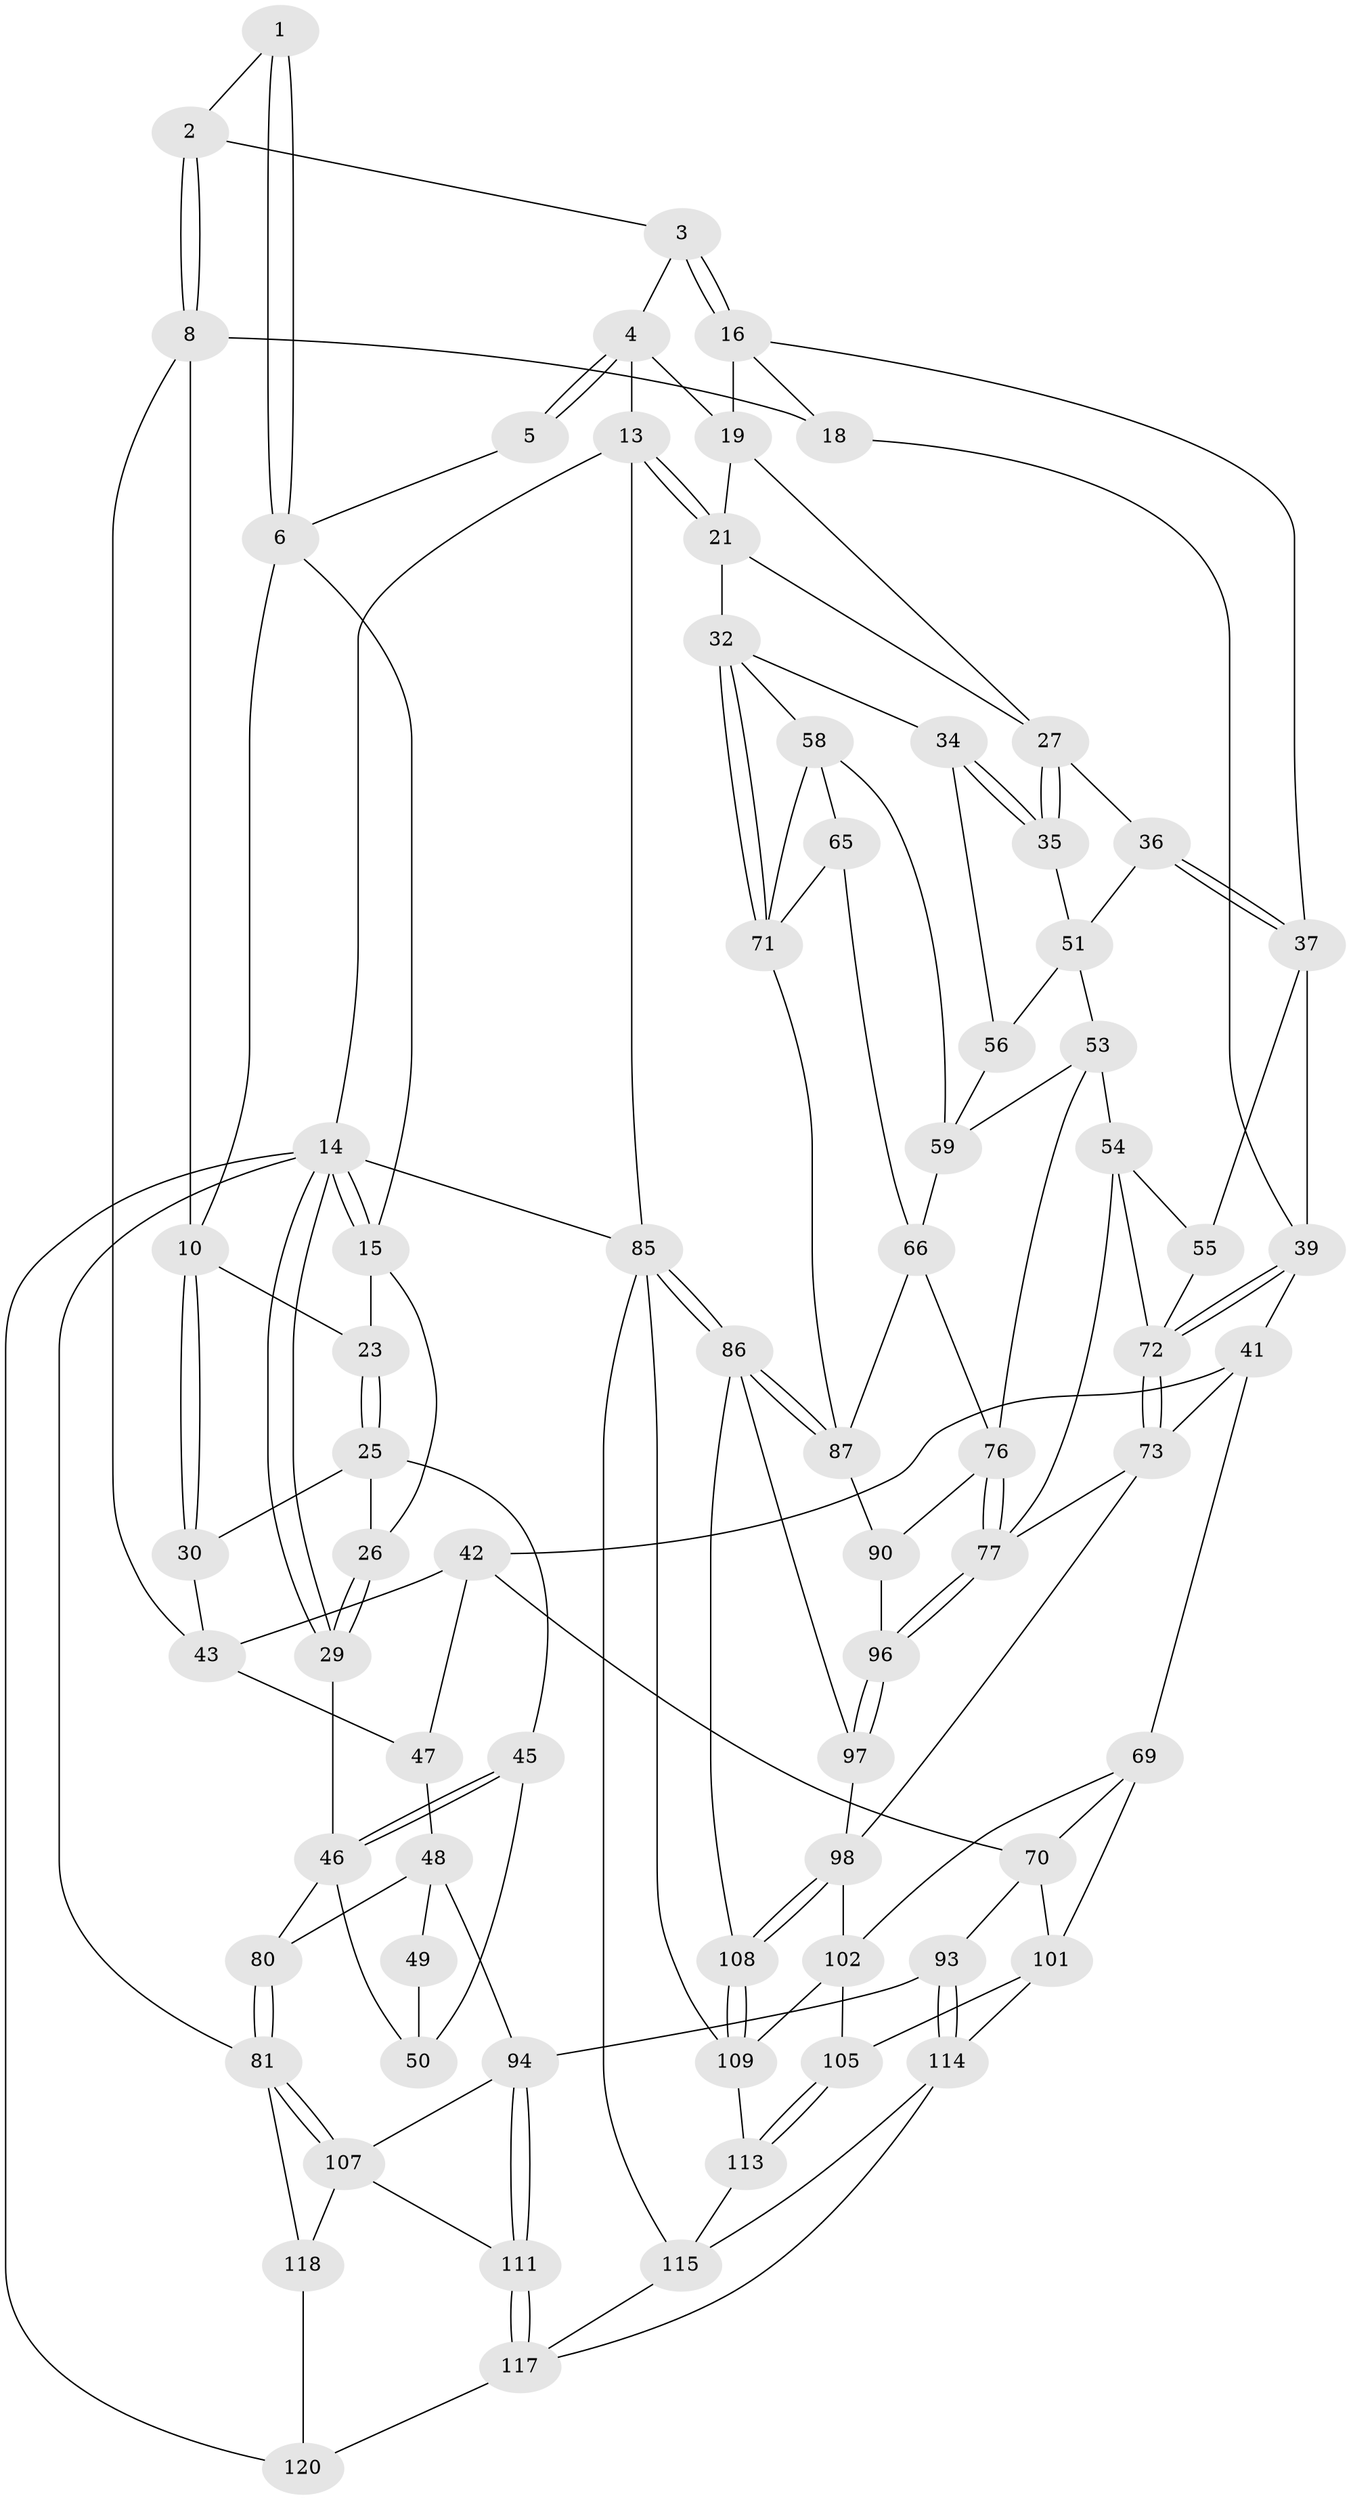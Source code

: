 // original degree distribution, {3: 0.01639344262295082, 4: 0.2459016393442623, 5: 0.5081967213114754, 6: 0.22950819672131148}
// Generated by graph-tools (version 1.1) at 2025/42/03/06/25 10:42:31]
// undirected, 76 vertices, 167 edges
graph export_dot {
graph [start="1"]
  node [color=gray90,style=filled];
  1 [pos="+0.3628376493197688+0.02427793360752883"];
  2 [pos="+0.3675813594092379+0.027702684177301637"];
  3 [pos="+0.5372804152646837+0"];
  4 [pos="+0.5643389552703488+0",super="+12"];
  5 [pos="+0.3008088616548213+0"];
  6 [pos="+0.25211647201256254+0.0386082585354293",super="+7"];
  8 [pos="+0.4114492201985254+0.17733087725611146",super="+9"];
  10 [pos="+0.2836667173265313+0.14345538582393774",super="+11"];
  13 [pos="+1+0"];
  14 [pos="+0+0",super="+83"];
  15 [pos="+0+0",super="+24"];
  16 [pos="+0.5100610072176998+0.0979807507696578",super="+17"];
  18 [pos="+0.41151102659075667+0.17732220372079188"];
  19 [pos="+0.868954780675269+0",super="+20"];
  21 [pos="+1+0.25400453131303974",super="+22"];
  23 [pos="+0.1488770309645059+0.10679123511064496"];
  25 [pos="+0.13404720516008536+0.2403227308921827",super="+31"];
  26 [pos="+0.08887276936791728+0.1563126506887115"];
  27 [pos="+0.8716549870287926+0.16739958639812352",super="+28"];
  29 [pos="+0+0.05936285948953097"];
  30 [pos="+0.18414458791320215+0.2442849784391797"];
  32 [pos="+1+0.27725615337548337",super="+33"];
  34 [pos="+1+0.28068165910114523"];
  35 [pos="+1+0.2745998834101527"];
  36 [pos="+0.7350739346082901+0.2566739323172785"];
  37 [pos="+0.6584248996189069+0.29212879427451743",super="+38"];
  39 [pos="+0.5721820742216275+0.37599127078043804",super="+40"];
  41 [pos="+0.552364061310006+0.38210313209791835",super="+68"];
  42 [pos="+0.46064388424368213+0.4002323479177683",super="+57"];
  43 [pos="+0.34572610591305714+0.3168219913454377",super="+44"];
  45 [pos="+0.04697916820589075+0.2986066269684819"];
  46 [pos="+0+0.2297813877629629",super="+63"];
  47 [pos="+0.23800556760920258+0.48061348590504993"];
  48 [pos="+0.19127817820308277+0.4850530752181336",super="+91"];
  49 [pos="+0.1683687608188065+0.4696984955503907"];
  50 [pos="+0.10069612946675928+0.4035559413124371",super="+62"];
  51 [pos="+0.7820172174591393+0.29681827397106164",super="+52"];
  53 [pos="+0.7798119067820946+0.447193581283074",super="+61"];
  54 [pos="+0.6490877775999695+0.4403608606510817",super="+75"];
  55 [pos="+0.6459046786462924+0.4379275980894038"];
  56 [pos="+0.8200661222054337+0.4076731870433182"];
  58 [pos="+0.9056409116188706+0.44703980096764667",super="+64"];
  59 [pos="+0.8430412206925354+0.42121430025518375",super="+60"];
  65 [pos="+0.9055284049705186+0.48782539177907613"];
  66 [pos="+0.8781790446898285+0.5532908528096362",super="+67"];
  69 [pos="+0.4405687793297501+0.6066814102642337",super="+100"];
  70 [pos="+0.3241305590312063+0.5575605724610132",super="+92"];
  71 [pos="+1+0.5854405854780255",super="+79"];
  72 [pos="+0.5663199052442537+0.5709647090625425",super="+74"];
  73 [pos="+0.5397457838860046+0.6390400459745801",super="+84"];
  76 [pos="+0.720562967628711+0.5791484296256664",super="+88"];
  77 [pos="+0.7104800603647556+0.5877303831716385",super="+78"];
  80 [pos="+0+0.6033326629923176"];
  81 [pos="+0+0.9237818439060053",super="+82"];
  85 [pos="+1+1",super="+121"];
  86 [pos="+1+0.9045405145957565",super="+104"];
  87 [pos="+1+0.7601129376784146",super="+89"];
  90 [pos="+0.8025276129748338+0.6726701058358788"];
  93 [pos="+0.2299432623929178+0.7762858769968508"];
  94 [pos="+0.20548981531687113+0.7881124196913337",super="+95"];
  96 [pos="+0.8015389347913441+0.6729511555637467"];
  97 [pos="+0.7713825238504162+0.7364985813126186"];
  98 [pos="+0.7016895106451384+0.786204213604076",super="+99"];
  101 [pos="+0.40243676144025686+0.7329574316226393",super="+106"];
  102 [pos="+0.5429628444166175+0.7666594546494824",super="+103"];
  105 [pos="+0.4779505424950924+0.812287901168712"];
  107 [pos="+0.010416281212883766+0.8115360427708271",super="+112"];
  108 [pos="+0.7130567361577417+0.8631757270199004"];
  109 [pos="+0.6705820282904168+0.9806773201238237",super="+110"];
  111 [pos="+0.20210788965784554+0.7963477825528134"];
  113 [pos="+0.5502632132400452+0.9243895217967856"];
  114 [pos="+0.4012404112822728+0.8580324158005325",super="+116"];
  115 [pos="+0.4716737820134112+0.9334242256684291",super="+122"];
  117 [pos="+0.33560317545545804+1",super="+119"];
  118 [pos="+0.13208637233110457+0.8893522594407494"];
  120 [pos="+0.25670638146385555+1"];
  1 -- 2;
  1 -- 6;
  1 -- 6;
  2 -- 3;
  2 -- 8;
  2 -- 8;
  3 -- 4;
  3 -- 16;
  3 -- 16;
  4 -- 5;
  4 -- 5;
  4 -- 19;
  4 -- 13;
  5 -- 6;
  6 -- 15;
  6 -- 10;
  8 -- 18;
  8 -- 10;
  8 -- 43;
  10 -- 30;
  10 -- 30;
  10 -- 23;
  13 -- 14;
  13 -- 21;
  13 -- 21;
  13 -- 85;
  14 -- 15;
  14 -- 15;
  14 -- 29;
  14 -- 29;
  14 -- 120;
  14 -- 85;
  14 -- 81;
  15 -- 26;
  15 -- 23;
  16 -- 18;
  16 -- 37;
  16 -- 19;
  18 -- 39;
  19 -- 21;
  19 -- 27;
  21 -- 32;
  21 -- 27;
  23 -- 25;
  23 -- 25;
  25 -- 26;
  25 -- 45;
  25 -- 30;
  26 -- 29;
  26 -- 29;
  27 -- 35;
  27 -- 35;
  27 -- 36;
  29 -- 46;
  30 -- 43;
  32 -- 71;
  32 -- 71;
  32 -- 34;
  32 -- 58;
  34 -- 35;
  34 -- 35;
  34 -- 56;
  35 -- 51;
  36 -- 37;
  36 -- 37;
  36 -- 51;
  37 -- 39;
  37 -- 55;
  39 -- 72;
  39 -- 72;
  39 -- 41;
  41 -- 42;
  41 -- 73;
  41 -- 69;
  42 -- 43;
  42 -- 70;
  42 -- 47;
  43 -- 47;
  45 -- 46;
  45 -- 46;
  45 -- 50;
  46 -- 80;
  46 -- 50;
  47 -- 48;
  48 -- 49;
  48 -- 80;
  48 -- 94;
  49 -- 50 [weight=2];
  51 -- 56;
  51 -- 53;
  53 -- 54;
  53 -- 76;
  53 -- 59;
  54 -- 55;
  54 -- 72;
  54 -- 77;
  55 -- 72;
  56 -- 59;
  58 -- 59;
  58 -- 65;
  58 -- 71;
  59 -- 66;
  65 -- 66;
  65 -- 71;
  66 -- 76;
  66 -- 87;
  69 -- 70;
  69 -- 101;
  69 -- 102;
  70 -- 93;
  70 -- 101;
  71 -- 87;
  72 -- 73;
  72 -- 73;
  73 -- 98;
  73 -- 77;
  76 -- 77;
  76 -- 77;
  76 -- 90;
  77 -- 96;
  77 -- 96;
  80 -- 81;
  80 -- 81;
  81 -- 107;
  81 -- 107;
  81 -- 118;
  85 -- 86;
  85 -- 86;
  85 -- 109;
  85 -- 115;
  86 -- 87;
  86 -- 87;
  86 -- 97;
  86 -- 108;
  87 -- 90;
  90 -- 96;
  93 -- 94;
  93 -- 114;
  93 -- 114;
  94 -- 111;
  94 -- 111;
  94 -- 107;
  96 -- 97;
  96 -- 97;
  97 -- 98;
  98 -- 108;
  98 -- 108;
  98 -- 102;
  101 -- 105;
  101 -- 114;
  102 -- 109;
  102 -- 105;
  105 -- 113;
  105 -- 113;
  107 -- 118;
  107 -- 111;
  108 -- 109;
  108 -- 109;
  109 -- 113;
  111 -- 117;
  111 -- 117;
  113 -- 115;
  114 -- 115;
  114 -- 117;
  115 -- 117;
  117 -- 120;
  118 -- 120;
}
